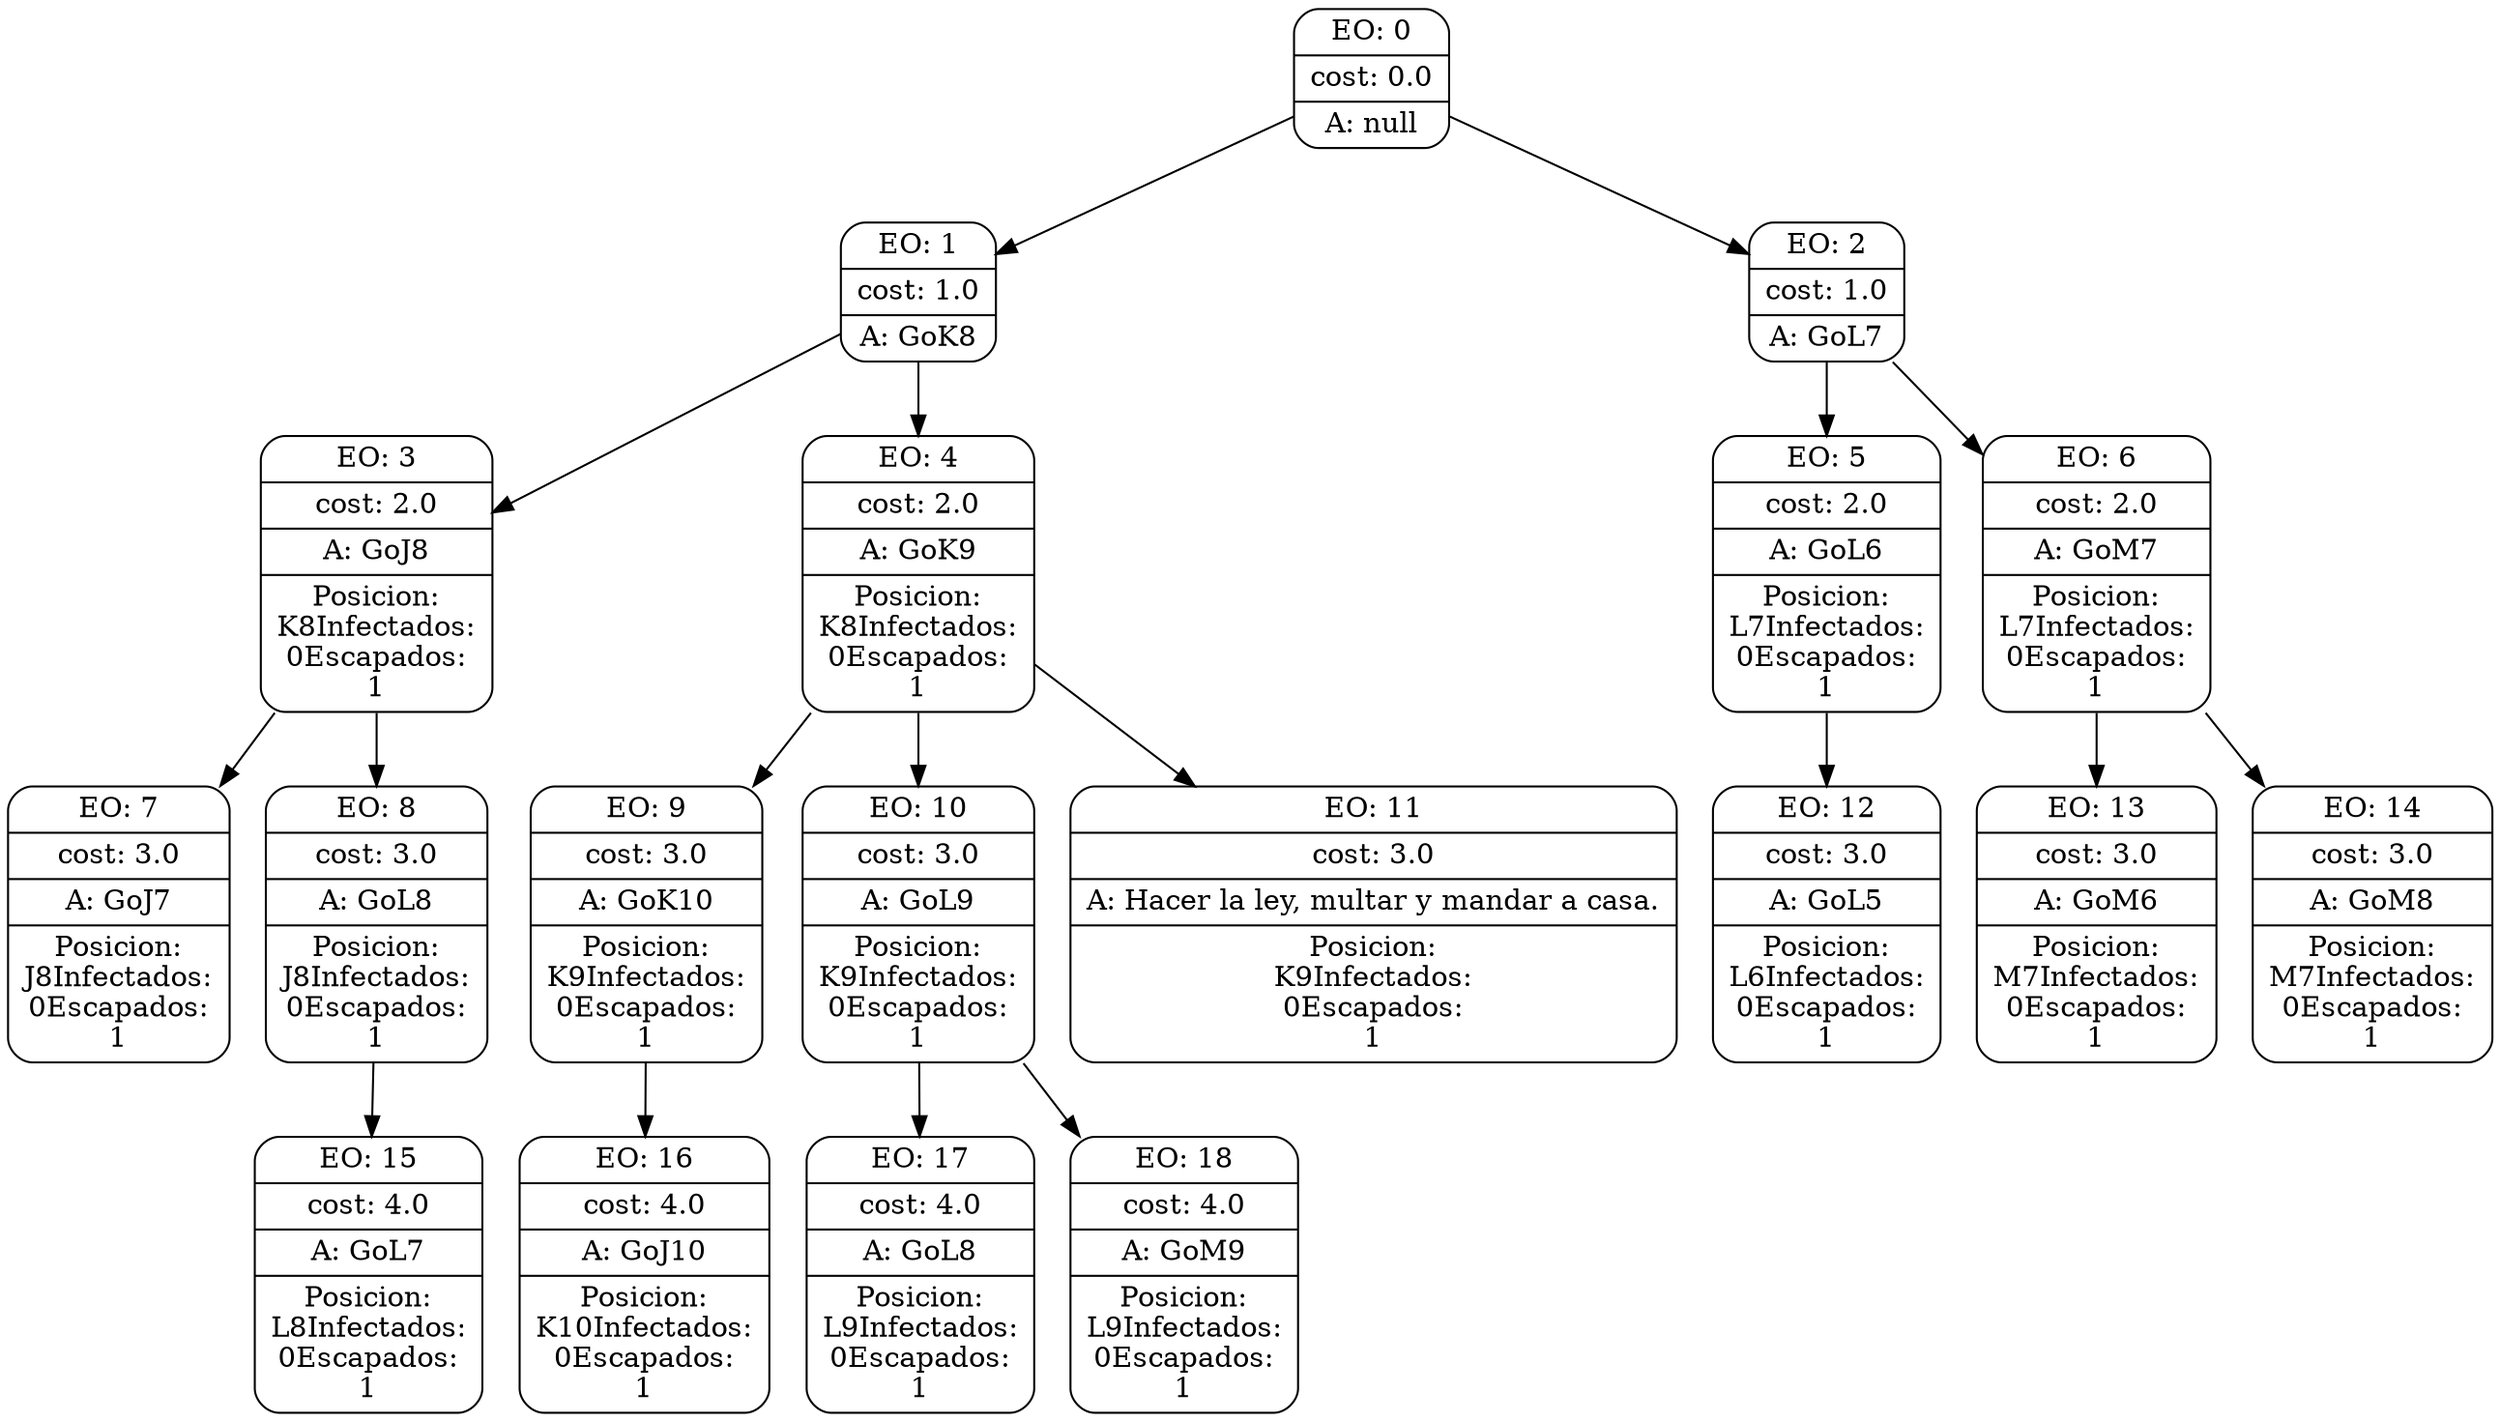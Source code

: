 digraph g {
node [shape = Mrecord];
nodo0[label="{EO: 0|cost: 0.0|A: null}"]
nodo1[label="{EO: 1|cost: 1.0|A: GoK8}"]
nodo3[label="{EO: 3|cost: 2.0|A: GoJ8|Posicion:\nK8
Infectados:\n0
Escapados:\n1}"]
nodo7[label="{EO: 7|cost: 3.0|A: GoJ7|Posicion:\nJ8
Infectados:\n0
Escapados:\n1}"]

nodo3 -> nodo7;
nodo8[label="{EO: 8|cost: 3.0|A: GoL8|Posicion:\nJ8
Infectados:\n0
Escapados:\n1}"]
nodo15[label="{EO: 15|cost: 4.0|A: GoL7|Posicion:\nL8
Infectados:\n0
Escapados:\n1}"]

nodo8 -> nodo15;

nodo3 -> nodo8;

nodo1 -> nodo3;
nodo4[label="{EO: 4|cost: 2.0|A: GoK9|Posicion:\nK8
Infectados:\n0
Escapados:\n1}"]
nodo9[label="{EO: 9|cost: 3.0|A: GoK10|Posicion:\nK9
Infectados:\n0
Escapados:\n1}"]
nodo16[label="{EO: 16|cost: 4.0|A: GoJ10|Posicion:\nK10
Infectados:\n0
Escapados:\n1}"]

nodo9 -> nodo16;

nodo4 -> nodo9;
nodo10[label="{EO: 10|cost: 3.0|A: GoL9|Posicion:\nK9
Infectados:\n0
Escapados:\n1}"]
nodo17[label="{EO: 17|cost: 4.0|A: GoL8|Posicion:\nL9
Infectados:\n0
Escapados:\n1}"]

nodo10 -> nodo17;
nodo18[label="{EO: 18|cost: 4.0|A: GoM9|Posicion:\nL9
Infectados:\n0
Escapados:\n1}"]

nodo10 -> nodo18;

nodo4 -> nodo10;
nodo11[label="{EO: 11|cost: 3.0|A: Hacer la ley, multar y mandar a casa.|Posicion:\nK9
Infectados:\n0
Escapados:\n1}"]

nodo4 -> nodo11;

nodo1 -> nodo4;

nodo0 -> nodo1;
nodo2[label="{EO: 2|cost: 1.0|A: GoL7}"]
nodo5[label="{EO: 5|cost: 2.0|A: GoL6|Posicion:\nL7
Infectados:\n0
Escapados:\n1}"]
nodo12[label="{EO: 12|cost: 3.0|A: GoL5|Posicion:\nL6
Infectados:\n0
Escapados:\n1}"]

nodo5 -> nodo12;

nodo2 -> nodo5;
nodo6[label="{EO: 6|cost: 2.0|A: GoM7|Posicion:\nL7
Infectados:\n0
Escapados:\n1}"]
nodo13[label="{EO: 13|cost: 3.0|A: GoM6|Posicion:\nM7
Infectados:\n0
Escapados:\n1}"]

nodo6 -> nodo13;
nodo14[label="{EO: 14|cost: 3.0|A: GoM8|Posicion:\nM7
Infectados:\n0
Escapados:\n1}"]

nodo6 -> nodo14;

nodo2 -> nodo6;

nodo0 -> nodo2;


}